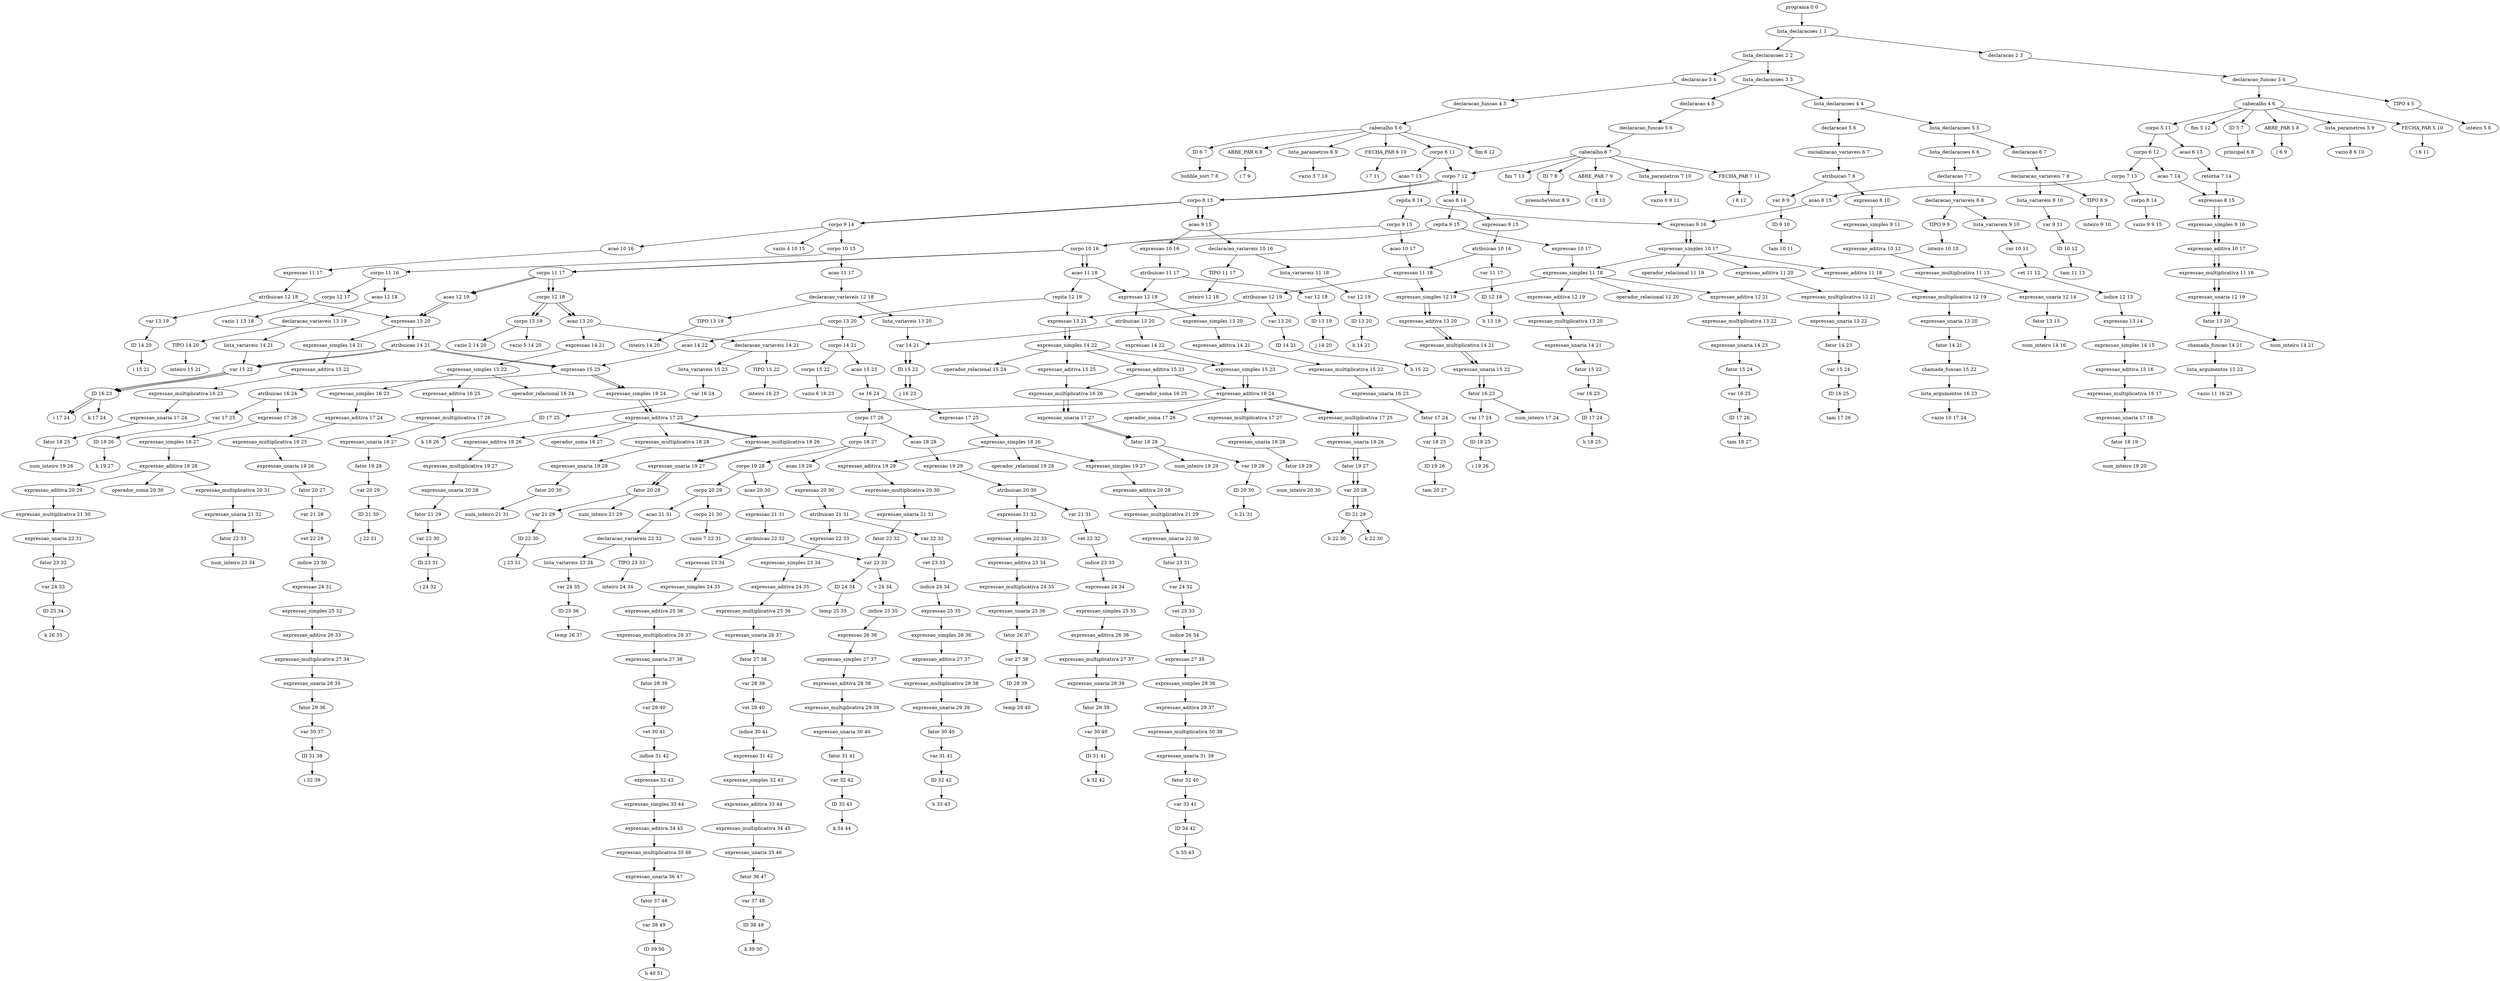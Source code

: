 digraph G {
	"programa 0 0" -> "lista_declaracoes 1 1"
	"lista_declaracoes 1 1" -> "lista_declaracoes 2 2"
	"lista_declaracoes 2 2" -> "lista_declaracoes 3 3"
	"lista_declaracoes 3 3" -> "lista_declaracoes 4 4"
	"lista_declaracoes 4 4" -> "lista_declaracoes 5 5"
	"lista_declaracoes 5 5" -> "lista_declaracoes 6 6"
	"lista_declaracoes 6 6" -> "declaracao 7 7"
	"declaracao 7 7" -> "declaracao_variaveis 8 8"
	"declaracao_variaveis 8 8" -> "TIPO 9 9"
	"TIPO 9 9" -> "inteiro 10 10"
	"declaracao_variaveis 8 8" -> "lista_variaveis 9 10"
	"lista_variaveis 9 10" -> "var 10 11"
	"var 10 11" -> "vet 11 12"
	"vet 11 12" -> "indice 12 13"
	"indice 12 13" -> "expressao 13 14"
	"expressao 13 14" -> "expressao_simples 14 15"
	"expressao_simples 14 15" -> "expressao_aditiva 15 16"
	"expressao_aditiva 15 16" -> "expressao_multiplicativa 16 17"
	"expressao_multiplicativa 16 17" -> "expressao_unaria 17 18"
	"expressao_unaria 17 18" -> "fator 18 19"
	"fator 18 19" -> "num_inteiro 19 20"
	"lista_declaracoes 5 5" -> "declaracao 6 7"
	"declaracao 6 7" -> "declaracao_variaveis 7 8"
	"declaracao_variaveis 7 8" -> "TIPO 8 9"
	"TIPO 8 9" -> "inteiro 9 10"
	"declaracao_variaveis 7 8" -> "lista_variaveis 8 10"
	"lista_variaveis 8 10" -> "var 9 11"
	"var 9 11" -> "ID 10 12"
	"ID 10 12" -> "tam 11 13"
	"lista_declaracoes 4 4" -> "declaracao 5 6"
	"declaracao 5 6" -> "inicializacao_variaveis 6 7"
	"inicializacao_variaveis 6 7" -> "atribuicao 7 8"
	"atribuicao 7 8" -> "var 8 9"
	"var 8 9" -> "ID 9 10"
	"ID 9 10" -> "tam 10 11"
	"atribuicao 7 8" -> "expressao 8 10"
	"expressao 8 10" -> "expressao_simples 9 11"
	"expressao_simples 9 11" -> "expressao_aditiva 10 12"
	"expressao_aditiva 10 12" -> "expressao_multiplicativa 11 13"
	"expressao_multiplicativa 11 13" -> "expressao_unaria 12 14"
	"expressao_unaria 12 14" -> "fator 13 15"
	"fator 13 15" -> "num_inteiro 14 16"
	"lista_declaracoes 3 3" -> "declaracao 4 5"
	"declaracao 4 5" -> "declaracao_funcao 5 6"
	"declaracao_funcao 5 6" -> "cabecalho 6 7"
	"cabecalho 6 7" -> "ID 7 8"
	"ID 7 8" -> "preencheVetor 8 9"
	"cabecalho 6 7" -> "ABRE_PAR 7 9"
	"ABRE_PAR 7 9" -> "( 8 10"
	"cabecalho 6 7" -> "lista_parametros 7 10"
	"lista_parametros 7 10" -> "vazio 0 8 11"
	"cabecalho 6 7" -> "FECHA_PAR 7 11"
	"FECHA_PAR 7 11" -> ") 8 12"
	"cabecalho 6 7" -> "corpo 7 12"
	"corpo 7 12" -> "corpo 8 13"
	"corpo 8 13" -> "corpo 9 14"
	"corpo 9 14" -> "corpo 10 15"
	"corpo 10 15" -> "corpo 11 16"
	"corpo 11 16" -> "corpo 12 17"
	"corpo 12 17" -> "vazio 1 13 18"
	"corpo 11 16" -> "acao 12 18"
	"acao 12 18" -> "declaracao_variaveis 13 19"
	"declaracao_variaveis 13 19" -> "TIPO 14 20"
	"TIPO 14 20" -> "inteiro 15 21"
	"declaracao_variaveis 13 19" -> "lista_variaveis 14 21"
	"lista_variaveis 14 21" -> "var 15 22"
	"var 15 22" -> "ID 16 23"
	"ID 16 23" -> "i 17 24"
	"corpo 10 15" -> "acao 11 17"
	"acao 11 17" -> "declaracao_variaveis 12 18"
	"declaracao_variaveis 12 18" -> "TIPO 13 19"
	"TIPO 13 19" -> "inteiro 14 20"
	"declaracao_variaveis 12 18" -> "lista_variaveis 13 20"
	"lista_variaveis 13 20" -> "var 14 21"
	"var 14 21" -> "ID 15 22"
	"ID 15 22" -> "j 16 23"
	"corpo 9 14" -> "acao 10 16"
	"acao 10 16" -> "expressao 11 17"
	"expressao 11 17" -> "atribuicao 12 18"
	"atribuicao 12 18" -> "var 13 19"
	"var 13 19" -> "ID 14 20"
	"ID 14 20" -> "i 15 21"
	"atribuicao 12 18" -> "expressao 13 20"
	"expressao 13 20" -> "expressao_simples 14 21"
	"expressao_simples 14 21" -> "expressao_aditiva 15 22"
	"expressao_aditiva 15 22" -> "expressao_multiplicativa 16 23"
	"expressao_multiplicativa 16 23" -> "expressao_unaria 17 24"
	"expressao_unaria 17 24" -> "fator 18 25"
	"fator 18 25" -> "num_inteiro 19 26"
	"corpo 8 13" -> "acao 9 15"
	"acao 9 15" -> "expressao 10 16"
	"expressao 10 16" -> "atribuicao 11 17"
	"atribuicao 11 17" -> "var 12 18"
	"var 12 18" -> "ID 13 19"
	"ID 13 19" -> "j 14 20"
	"atribuicao 11 17" -> "expressao 12 19"
	"expressao 12 19" -> "expressao_simples 13 20"
	"expressao_simples 13 20" -> "expressao_aditiva 14 21"
	"expressao_aditiva 14 21" -> "expressao_multiplicativa 15 22"
	"expressao_multiplicativa 15 22" -> "expressao_unaria 16 23"
	"expressao_unaria 16 23" -> "fator 17 24"
	"fator 17 24" -> "var 18 25"
	"var 18 25" -> "ID 19 26"
	"ID 19 26" -> "tam 20 27"
	"corpo 7 12" -> "acao 8 14"
	"acao 8 14" -> "repita 9 15"
	"repita 9 15" -> "corpo 10 16"
	"corpo 10 16" -> "corpo 11 17"
	"corpo 11 17" -> "corpo 12 18"
	"corpo 12 18" -> "corpo 13 19"
	"corpo 13 19" -> "vazio 2 14 20"
	"corpo 12 18" -> "acao 13 20"
	"acao 13 20" -> "expressao 14 21"
	"expressao 14 21" -> "expressao_simples 15 22"
	"expressao_simples 15 22" -> "expressao_simples 16 23"
	"expressao_simples 16 23" -> "expressao_aditiva 17 24"
	"expressao_aditiva 17 24" -> "expressao_multiplicativa 18 25"
	"expressao_multiplicativa 18 25" -> "expressao_unaria 19 26"
	"expressao_unaria 19 26" -> "fator 20 27"
	"fator 20 27" -> "var 21 28"
	"var 21 28" -> "vet 22 29"
	"vet 22 29" -> "indice 23 30"
	"indice 23 30" -> "expressao 24 31"
	"expressao 24 31" -> "expressao_simples 25 32"
	"expressao_simples 25 32" -> "expressao_aditiva 26 33"
	"expressao_aditiva 26 33" -> "expressao_multiplicativa 27 34"
	"expressao_multiplicativa 27 34" -> "expressao_unaria 28 35"
	"expressao_unaria 28 35" -> "fator 29 36"
	"fator 29 36" -> "var 30 37"
	"var 30 37" -> "ID 31 38"
	"ID 31 38" -> "i 32 39"
	"expressao_simples 15 22" -> "operador_relacional 16 24"
	"expressao_simples 15 22" -> "expressao_aditiva 16 25"
	"expressao_aditiva 16 25" -> "expressao_multiplicativa 17 26"
	"expressao_multiplicativa 17 26" -> "expressao_unaria 18 27"
	"expressao_unaria 18 27" -> "fator 19 28"
	"fator 19 28" -> "var 20 29"
	"var 20 29" -> "ID 21 30"
	"ID 21 30" -> "j 22 31"
	"corpo 11 17" -> "acao 12 19"
	"acao 12 19" -> "expressao 13 20"
	"expressao 13 20" -> "atribuicao 14 21"
	"atribuicao 14 21" -> "var 15 22"
	"var 15 22" -> "ID 16 23"
	"ID 16 23" -> "i 17 24"
	"atribuicao 14 21" -> "expressao 15 23"
	"expressao 15 23" -> "expressao_simples 16 24"
	"expressao_simples 16 24" -> "expressao_aditiva 17 25"
	"expressao_aditiva 17 25" -> "expressao_aditiva 18 26"
	"expressao_aditiva 18 26" -> "expressao_multiplicativa 19 27"
	"expressao_multiplicativa 19 27" -> "expressao_unaria 20 28"
	"expressao_unaria 20 28" -> "fator 21 29"
	"fator 21 29" -> "var 22 30"
	"var 22 30" -> "ID 23 31"
	"ID 23 31" -> "i 24 32"
	"expressao_aditiva 17 25" -> "operador_soma 18 27"
	"expressao_aditiva 17 25" -> "expressao_multiplicativa 18 28"
	"expressao_multiplicativa 18 28" -> "expressao_unaria 19 29"
	"expressao_unaria 19 29" -> "fator 20 30"
	"fator 20 30" -> "num_inteiro 21 31"
	"corpo 10 16" -> "acao 11 18"
	"acao 11 18" -> "expressao 12 19"
	"expressao 12 19" -> "atribuicao 13 20"
	"atribuicao 13 20" -> "var 14 21"
	"var 14 21" -> "ID 15 22"
	"ID 15 22" -> "j 16 23"
	"atribuicao 13 20" -> "expressao 14 22"
	"expressao 14 22" -> "expressao_simples 15 23"
	"expressao_simples 15 23" -> "expressao_aditiva 16 24"
	"expressao_aditiva 16 24" -> "expressao_aditiva 17 25"
	"expressao_aditiva 17 25" -> "expressao_multiplicativa 18 26"
	"expressao_multiplicativa 18 26" -> "expressao_unaria 19 27"
	"expressao_unaria 19 27" -> "fator 20 28"
	"fator 20 28" -> "var 21 29"
	"var 21 29" -> "ID 22 30"
	"ID 22 30" -> "j 23 31"
	"expressao_aditiva 16 24" -> "operador_soma 17 26"
	"expressao_aditiva 16 24" -> "expressao_multiplicativa 17 27"
	"expressao_multiplicativa 17 27" -> "expressao_unaria 18 28"
	"expressao_unaria 18 28" -> "fator 19 29"
	"fator 19 29" -> "num_inteiro 20 30"
	"repita 9 15" -> "expressao 10 17"
	"expressao 10 17" -> "expressao_simples 11 18"
	"expressao_simples 11 18" -> "expressao_simples 12 19"
	"expressao_simples 12 19" -> "expressao_aditiva 13 20"
	"expressao_aditiva 13 20" -> "expressao_multiplicativa 14 21"
	"expressao_multiplicativa 14 21" -> "expressao_unaria 15 22"
	"expressao_unaria 15 22" -> "fator 16 23"
	"fator 16 23" -> "var 17 24"
	"var 17 24" -> "ID 18 25"
	"ID 18 25" -> "i 19 26"
	"expressao_simples 11 18" -> "operador_relacional 12 20"
	"expressao_simples 11 18" -> "expressao_aditiva 12 21"
	"expressao_aditiva 12 21" -> "expressao_multiplicativa 13 22"
	"expressao_multiplicativa 13 22" -> "expressao_unaria 14 23"
	"expressao_unaria 14 23" -> "fator 15 24"
	"fator 15 24" -> "var 16 25"
	"var 16 25" -> "ID 17 26"
	"ID 17 26" -> "tam 18 27"
	"cabecalho 6 7" -> "fim 7 13"
	"lista_declaracoes 2 2" -> "declaracao 3 4"
	"declaracao 3 4" -> "declaracao_funcao 4 5"
	"declaracao_funcao 4 5" -> "cabecalho 5 6"
	"cabecalho 5 6" -> "ID 6 7"
	"ID 6 7" -> "bubble_sort 7 8"
	"cabecalho 5 6" -> "ABRE_PAR 6 8"
	"ABRE_PAR 6 8" -> "( 7 9"
	"cabecalho 5 6" -> "lista_parametros 6 9"
	"lista_parametros 6 9" -> "vazio 3 7 10"
	"cabecalho 5 6" -> "FECHA_PAR 6 10"
	"FECHA_PAR 6 10" -> ") 7 11"
	"cabecalho 5 6" -> "corpo 6 11"
	"corpo 6 11" -> "corpo 7 12"
	"corpo 7 12" -> "corpo 8 13"
	"corpo 8 13" -> "corpo 9 14"
	"corpo 9 14" -> "vazio 4 10 15"
	"corpo 8 13" -> "acao 9 15"
	"acao 9 15" -> "declaracao_variaveis 10 16"
	"declaracao_variaveis 10 16" -> "TIPO 11 17"
	"TIPO 11 17" -> "inteiro 12 18"
	"declaracao_variaveis 10 16" -> "lista_variaveis 11 18"
	"lista_variaveis 11 18" -> "var 12 19"
	"var 12 19" -> "ID 13 20"
	"ID 13 20" -> "h 14 21"
	"corpo 7 12" -> "acao 8 14"
	"acao 8 14" -> "expressao 9 15"
	"expressao 9 15" -> "atribuicao 10 16"
	"atribuicao 10 16" -> "var 11 17"
	"var 11 17" -> "ID 12 18"
	"ID 12 18" -> "h 13 19"
	"atribuicao 10 16" -> "expressao 11 18"
	"expressao 11 18" -> "expressao_simples 12 19"
	"expressao_simples 12 19" -> "expressao_aditiva 13 20"
	"expressao_aditiva 13 20" -> "expressao_multiplicativa 14 21"
	"expressao_multiplicativa 14 21" -> "expressao_unaria 15 22"
	"expressao_unaria 15 22" -> "fator 16 23"
	"fator 16 23" -> "num_inteiro 17 24"
	"corpo 6 11" -> "acao 7 13"
	"acao 7 13" -> "repita 8 14"
	"repita 8 14" -> "corpo 9 15"
	"corpo 9 15" -> "corpo 10 16"
	"corpo 10 16" -> "corpo 11 17"
	"corpo 11 17" -> "corpo 12 18"
	"corpo 12 18" -> "corpo 13 19"
	"corpo 13 19" -> "vazio 5 14 20"
	"corpo 12 18" -> "acao 13 20"
	"acao 13 20" -> "declaracao_variaveis 14 21"
	"declaracao_variaveis 14 21" -> "TIPO 15 22"
	"TIPO 15 22" -> "inteiro 16 23"
	"declaracao_variaveis 14 21" -> "lista_variaveis 15 23"
	"lista_variaveis 15 23" -> "var 16 24"
	"var 16 24" -> "ID 17 25"
	"ID 17 25" -> "k 18 26"
	"corpo 11 17" -> "acao 12 19"
	"acao 12 19" -> "expressao 13 20"
	"expressao 13 20" -> "atribuicao 14 21"
	"atribuicao 14 21" -> "var 15 22"
	"var 15 22" -> "ID 16 23"
	"ID 16 23" -> "k 17 24"
	"atribuicao 14 21" -> "expressao 15 23"
	"expressao 15 23" -> "expressao_simples 16 24"
	"expressao_simples 16 24" -> "expressao_aditiva 17 25"
	"expressao_aditiva 17 25" -> "expressao_multiplicativa 18 26"
	"expressao_multiplicativa 18 26" -> "expressao_unaria 19 27"
	"expressao_unaria 19 27" -> "fator 20 28"
	"fator 20 28" -> "num_inteiro 21 29"
	"corpo 10 16" -> "acao 11 18"
	"acao 11 18" -> "repita 12 19"
	"repita 12 19" -> "corpo 13 20"
	"corpo 13 20" -> "corpo 14 21"
	"corpo 14 21" -> "corpo 15 22"
	"corpo 15 22" -> "vazio 6 16 23"
	"corpo 14 21" -> "acao 15 23"
	"acao 15 23" -> "se 16 24"
	"se 16 24" -> "expressao 17 25"
	"expressao 17 25" -> "expressao_simples 18 26"
	"expressao_simples 18 26" -> "expressao_simples 19 27"
	"expressao_simples 19 27" -> "expressao_aditiva 20 28"
	"expressao_aditiva 20 28" -> "expressao_multiplicativa 21 29"
	"expressao_multiplicativa 21 29" -> "expressao_unaria 22 30"
	"expressao_unaria 22 30" -> "fator 23 31"
	"fator 23 31" -> "var 24 32"
	"var 24 32" -> "vet 25 33"
	"vet 25 33" -> "indice 26 34"
	"indice 26 34" -> "expressao 27 35"
	"expressao 27 35" -> "expressao_simples 28 36"
	"expressao_simples 28 36" -> "expressao_aditiva 29 37"
	"expressao_aditiva 29 37" -> "expressao_multiplicativa 30 38"
	"expressao_multiplicativa 30 38" -> "expressao_unaria 31 39"
	"expressao_unaria 31 39" -> "fator 32 40"
	"fator 32 40" -> "var 33 41"
	"var 33 41" -> "ID 34 42"
	"ID 34 42" -> "h 35 43"
	"expressao_simples 18 26" -> "operador_relacional 19 28"
	"expressao_simples 18 26" -> "expressao_aditiva 19 29"
	"expressao_aditiva 19 29" -> "expressao_multiplicativa 20 30"
	"expressao_multiplicativa 20 30" -> "expressao_unaria 21 31"
	"expressao_unaria 21 31" -> "fator 22 32"
	"fator 22 32" -> "var 23 33"
	"var 23 33" -> "v 24 34"
	"v 24 34" -> "indice 25 35"
	"indice 25 35" -> "expressao 26 36"
	"expressao 26 36" -> "expressao_simples 27 37"
	"expressao_simples 27 37" -> "expressao_aditiva 28 38"
	"expressao_aditiva 28 38" -> "expressao_multiplicativa 29 39"
	"expressao_multiplicativa 29 39" -> "expressao_unaria 30 40"
	"expressao_unaria 30 40" -> "fator 31 41"
	"fator 31 41" -> "var 32 42"
	"var 32 42" -> "ID 33 43"
	"ID 33 43" -> "k 34 44"
	"se 16 24" -> "corpo 17 26"
	"corpo 17 26" -> "corpo 18 27"
	"corpo 18 27" -> "corpo 19 28"
	"corpo 19 28" -> "corpo 20 29"
	"corpo 20 29" -> "corpo 21 30"
	"corpo 21 30" -> "vazio 7 22 31"
	"corpo 20 29" -> "acao 21 31"
	"acao 21 31" -> "declaracao_variaveis 22 32"
	"declaracao_variaveis 22 32" -> "TIPO 23 33"
	"TIPO 23 33" -> "inteiro 24 34"
	"declaracao_variaveis 22 32" -> "lista_variaveis 23 34"
	"lista_variaveis 23 34" -> "var 24 35"
	"var 24 35" -> "ID 25 36"
	"ID 25 36" -> "temp 26 37"
	"corpo 19 28" -> "acao 20 30"
	"acao 20 30" -> "expressao 21 31"
	"expressao 21 31" -> "atribuicao 22 32"
	"atribuicao 22 32" -> "var 23 33"
	"var 23 33" -> "ID 24 34"
	"ID 24 34" -> "temp 25 35"
	"atribuicao 22 32" -> "expressao 23 34"
	"expressao 23 34" -> "expressao_simples 24 35"
	"expressao_simples 24 35" -> "expressao_aditiva 25 36"
	"expressao_aditiva 25 36" -> "expressao_multiplicativa 26 37"
	"expressao_multiplicativa 26 37" -> "expressao_unaria 27 38"
	"expressao_unaria 27 38" -> "fator 28 39"
	"fator 28 39" -> "var 29 40"
	"var 29 40" -> "vet 30 41"
	"vet 30 41" -> "indice 31 42"
	"indice 31 42" -> "expressao 32 43"
	"expressao 32 43" -> "expressao_simples 33 44"
	"expressao_simples 33 44" -> "expressao_aditiva 34 45"
	"expressao_aditiva 34 45" -> "expressao_multiplicativa 35 46"
	"expressao_multiplicativa 35 46" -> "expressao_unaria 36 47"
	"expressao_unaria 36 47" -> "fator 37 48"
	"fator 37 48" -> "var 38 49"
	"var 38 49" -> "ID 39 50"
	"ID 39 50" -> "h 40 51"
	"corpo 18 27" -> "acao 19 29"
	"acao 19 29" -> "expressao 20 30"
	"expressao 20 30" -> "atribuicao 21 31"
	"atribuicao 21 31" -> "var 22 32"
	"var 22 32" -> "vet 23 33"
	"vet 23 33" -> "indice 24 34"
	"indice 24 34" -> "expressao 25 35"
	"expressao 25 35" -> "expressao_simples 26 36"
	"expressao_simples 26 36" -> "expressao_aditiva 27 37"
	"expressao_aditiva 27 37" -> "expressao_multiplicativa 28 38"
	"expressao_multiplicativa 28 38" -> "expressao_unaria 29 39"
	"expressao_unaria 29 39" -> "fator 30 40"
	"fator 30 40" -> "var 31 41"
	"var 31 41" -> "ID 32 42"
	"ID 32 42" -> "h 33 43"
	"atribuicao 21 31" -> "expressao 22 33"
	"expressao 22 33" -> "expressao_simples 23 34"
	"expressao_simples 23 34" -> "expressao_aditiva 24 35"
	"expressao_aditiva 24 35" -> "expressao_multiplicativa 25 36"
	"expressao_multiplicativa 25 36" -> "expressao_unaria 26 37"
	"expressao_unaria 26 37" -> "fator 27 38"
	"fator 27 38" -> "var 28 39"
	"var 28 39" -> "vet 29 40"
	"vet 29 40" -> "indice 30 41"
	"indice 30 41" -> "expressao 31 42"
	"expressao 31 42" -> "expressao_simples 32 43"
	"expressao_simples 32 43" -> "expressao_aditiva 33 44"
	"expressao_aditiva 33 44" -> "expressao_multiplicativa 34 45"
	"expressao_multiplicativa 34 45" -> "expressao_unaria 35 46"
	"expressao_unaria 35 46" -> "fator 36 47"
	"fator 36 47" -> "var 37 48"
	"var 37 48" -> "ID 38 49"
	"ID 38 49" -> "k 39 50"
	"corpo 17 26" -> "acao 18 28"
	"acao 18 28" -> "expressao 19 29"
	"expressao 19 29" -> "atribuicao 20 30"
	"atribuicao 20 30" -> "var 21 31"
	"var 21 31" -> "vet 22 32"
	"vet 22 32" -> "indice 23 33"
	"indice 23 33" -> "expressao 24 34"
	"expressao 24 34" -> "expressao_simples 25 35"
	"expressao_simples 25 35" -> "expressao_aditiva 26 36"
	"expressao_aditiva 26 36" -> "expressao_multiplicativa 27 37"
	"expressao_multiplicativa 27 37" -> "expressao_unaria 28 38"
	"expressao_unaria 28 38" -> "fator 29 39"
	"fator 29 39" -> "var 30 40"
	"var 30 40" -> "ID 31 41"
	"ID 31 41" -> "k 32 42"
	"atribuicao 20 30" -> "expressao 21 32"
	"expressao 21 32" -> "expressao_simples 22 33"
	"expressao_simples 22 33" -> "expressao_aditiva 23 34"
	"expressao_aditiva 23 34" -> "expressao_multiplicativa 24 35"
	"expressao_multiplicativa 24 35" -> "expressao_unaria 25 36"
	"expressao_unaria 25 36" -> "fator 26 37"
	"fator 26 37" -> "var 27 38"
	"var 27 38" -> "ID 28 39"
	"ID 28 39" -> "temp 29 40"
	"corpo 13 20" -> "acao 14 22"
	"acao 14 22" -> "expressao 15 23"
	"expressao 15 23" -> "atribuicao 16 24"
	"atribuicao 16 24" -> "var 17 25"
	"var 17 25" -> "ID 18 26"
	"ID 18 26" -> "k 19 27"
	"atribuicao 16 24" -> "expressao 17 26"
	"expressao 17 26" -> "expressao_simples 18 27"
	"expressao_simples 18 27" -> "expressao_aditiva 19 28"
	"expressao_aditiva 19 28" -> "expressao_aditiva 20 29"
	"expressao_aditiva 20 29" -> "expressao_multiplicativa 21 30"
	"expressao_multiplicativa 21 30" -> "expressao_unaria 22 31"
	"expressao_unaria 22 31" -> "fator 23 32"
	"fator 23 32" -> "var 24 33"
	"var 24 33" -> "ID 25 34"
	"ID 25 34" -> "k 26 35"
	"expressao_aditiva 19 28" -> "operador_soma 20 30"
	"expressao_aditiva 19 28" -> "expressao_multiplicativa 20 31"
	"expressao_multiplicativa 20 31" -> "expressao_unaria 21 32"
	"expressao_unaria 21 32" -> "fator 22 33"
	"fator 22 33" -> "num_inteiro 23 34"
	"repita 12 19" -> "expressao 13 21"
	"expressao 13 21" -> "expressao_simples 14 22"
	"expressao_simples 14 22" -> "expressao_simples 15 23"
	"expressao_simples 15 23" -> "expressao_aditiva 16 24"
	"expressao_aditiva 16 24" -> "expressao_multiplicativa 17 25"
	"expressao_multiplicativa 17 25" -> "expressao_unaria 18 26"
	"expressao_unaria 18 26" -> "fator 19 27"
	"fator 19 27" -> "var 20 28"
	"var 20 28" -> "ID 21 29"
	"ID 21 29" -> "k 22 30"
	"expressao_simples 14 22" -> "operador_relacional 15 24"
	"expressao_simples 14 22" -> "expressao_aditiva 15 25"
	"expressao_aditiva 15 25" -> "expressao_multiplicativa 16 26"
	"expressao_multiplicativa 16 26" -> "expressao_unaria 17 27"
	"expressao_unaria 17 27" -> "fator 18 28"
	"fator 18 28" -> "var 19 29"
	"var 19 29" -> "ID 20 30"
	"ID 20 30" -> "h 21 31"
	"corpo 9 15" -> "acao 10 17"
	"acao 10 17" -> "expressao 11 18"
	"expressao 11 18" -> "atribuicao 12 19"
	"atribuicao 12 19" -> "var 13 20"
	"var 13 20" -> "ID 14 21"
	"ID 14 21" -> "h 15 22"
	"atribuicao 12 19" -> "expressao 13 21"
	"expressao 13 21" -> "expressao_simples 14 22"
	"expressao_simples 14 22" -> "expressao_aditiva 15 23"
	"expressao_aditiva 15 23" -> "expressao_aditiva 16 24"
	"expressao_aditiva 16 24" -> "expressao_multiplicativa 17 25"
	"expressao_multiplicativa 17 25" -> "expressao_unaria 18 26"
	"expressao_unaria 18 26" -> "fator 19 27"
	"fator 19 27" -> "var 20 28"
	"var 20 28" -> "ID 21 29"
	"ID 21 29" -> "h 22 30"
	"expressao_aditiva 15 23" -> "operador_soma 16 25"
	"expressao_aditiva 15 23" -> "expressao_multiplicativa 16 26"
	"expressao_multiplicativa 16 26" -> "expressao_unaria 17 27"
	"expressao_unaria 17 27" -> "fator 18 28"
	"fator 18 28" -> "num_inteiro 19 29"
	"repita 8 14" -> "expressao 9 16"
	"expressao 9 16" -> "expressao_simples 10 17"
	"expressao_simples 10 17" -> "expressao_simples 11 18"
	"expressao_simples 11 18" -> "expressao_aditiva 12 19"
	"expressao_aditiva 12 19" -> "expressao_multiplicativa 13 20"
	"expressao_multiplicativa 13 20" -> "expressao_unaria 14 21"
	"expressao_unaria 14 21" -> "fator 15 22"
	"fator 15 22" -> "var 16 23"
	"var 16 23" -> "ID 17 24"
	"ID 17 24" -> "h 18 25"
	"expressao_simples 10 17" -> "operador_relacional 11 19"
	"expressao_simples 10 17" -> "expressao_aditiva 11 20"
	"expressao_aditiva 11 20" -> "expressao_multiplicativa 12 21"
	"expressao_multiplicativa 12 21" -> "expressao_unaria 13 22"
	"expressao_unaria 13 22" -> "fator 14 23"
	"fator 14 23" -> "var 15 24"
	"var 15 24" -> "ID 16 25"
	"ID 16 25" -> "tam 17 26"
	"cabecalho 5 6" -> "fim 6 12"
	"lista_declaracoes 1 1" -> "declaracao 2 3"
	"declaracao 2 3" -> "declaracao_funcao 3 4"
	"declaracao_funcao 3 4" -> "TIPO 4 5"
	"TIPO 4 5" -> "inteiro 5 6"
	"declaracao_funcao 3 4" -> "cabecalho 4 6"
	"cabecalho 4 6" -> "ID 5 7"
	"ID 5 7" -> "principal 6 8"
	"cabecalho 4 6" -> "ABRE_PAR 5 8"
	"ABRE_PAR 5 8" -> "( 6 9"
	"cabecalho 4 6" -> "lista_parametros 5 9"
	"lista_parametros 5 9" -> "vazio 8 6 10"
	"cabecalho 4 6" -> "FECHA_PAR 5 10"
	"FECHA_PAR 5 10" -> ") 6 11"
	"cabecalho 4 6" -> "corpo 5 11"
	"corpo 5 11" -> "corpo 6 12"
	"corpo 6 12" -> "corpo 7 13"
	"corpo 7 13" -> "corpo 8 14"
	"corpo 8 14" -> "vazio 9 9 15"
	"corpo 7 13" -> "acao 8 15"
	"acao 8 15" -> "expressao 9 16"
	"expressao 9 16" -> "expressao_simples 10 17"
	"expressao_simples 10 17" -> "expressao_aditiva 11 18"
	"expressao_aditiva 11 18" -> "expressao_multiplicativa 12 19"
	"expressao_multiplicativa 12 19" -> "expressao_unaria 13 20"
	"expressao_unaria 13 20" -> "fator 14 21"
	"fator 14 21" -> "chamada_funcao 15 22"
	"chamada_funcao 15 22" -> "lista_argumentos 16 23"
	"lista_argumentos 16 23" -> "vazio 10 17 24"
	"corpo 6 12" -> "acao 7 14"
	"acao 7 14" -> "expressao 8 15"
	"expressao 8 15" -> "expressao_simples 9 16"
	"expressao_simples 9 16" -> "expressao_aditiva 10 17"
	"expressao_aditiva 10 17" -> "expressao_multiplicativa 11 18"
	"expressao_multiplicativa 11 18" -> "expressao_unaria 12 19"
	"expressao_unaria 12 19" -> "fator 13 20"
	"fator 13 20" -> "chamada_funcao 14 21"
	"chamada_funcao 14 21" -> "lista_argumentos 15 22"
	"lista_argumentos 15 22" -> "vazio 11 16 23"
	"corpo 5 11" -> "acao 6 13"
	"acao 6 13" -> "retorna 7 14"
	"retorna 7 14" -> "expressao 8 15"
	"expressao 8 15" -> "expressao_simples 9 16"
	"expressao_simples 9 16" -> "expressao_aditiva 10 17"
	"expressao_aditiva 10 17" -> "expressao_multiplicativa 11 18"
	"expressao_multiplicativa 11 18" -> "expressao_unaria 12 19"
	"expressao_unaria 12 19" -> "fator 13 20"
	"fator 13 20" -> "num_inteiro 14 21"
	"cabecalho 4 6" -> "fim 5 12"
}
